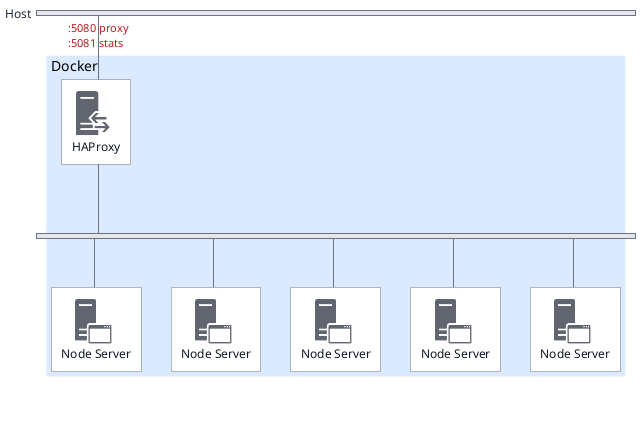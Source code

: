 @startuml

<style>
nwdiagDiagram {
  network {
    BackGroundColor #E5E7EB
    LineColor #6B7280
    FontColor #1F2937
  }
  arrow {
    FontColor #B91C1C
    LineColor #6B7280
  }
  server {
    BackGroundColor #ffffff
    LineColor #6B7280
    FontColor #111827
  }
  group {
    BackGroundColor #DBEAFE
    FontSize 14
  }
}
</style>

skinparam shadowing false
skinparam defaultTextAlignment center

!include <office/Servers/application_server>
!include <office/Servers/reverse_proxy>

nwdiag {

  group {
    description = "Docker"
    haproxy
    node1
    node2
    node3
    node4
    node5
  }

  network host {
    description = "Host"
    width = full
    haproxy [description=" <$reverse_proxy>\nHAProxy" address = ":5080 proxy, :5081 stats"]
  }

  network backend {
    description = ""
    width = full
    haproxy
    node1 [description="    <$application_server>\nNode Server"]
    node2 [description="    <$application_server>\nNode Server"]
    node3 [description="    <$application_server>\nNode Server"]
    node4 [description="    <$application_server>\nNode Server"]
    node5 [description="    <$application_server>\nNode Server"]
  }
}
@enduml
